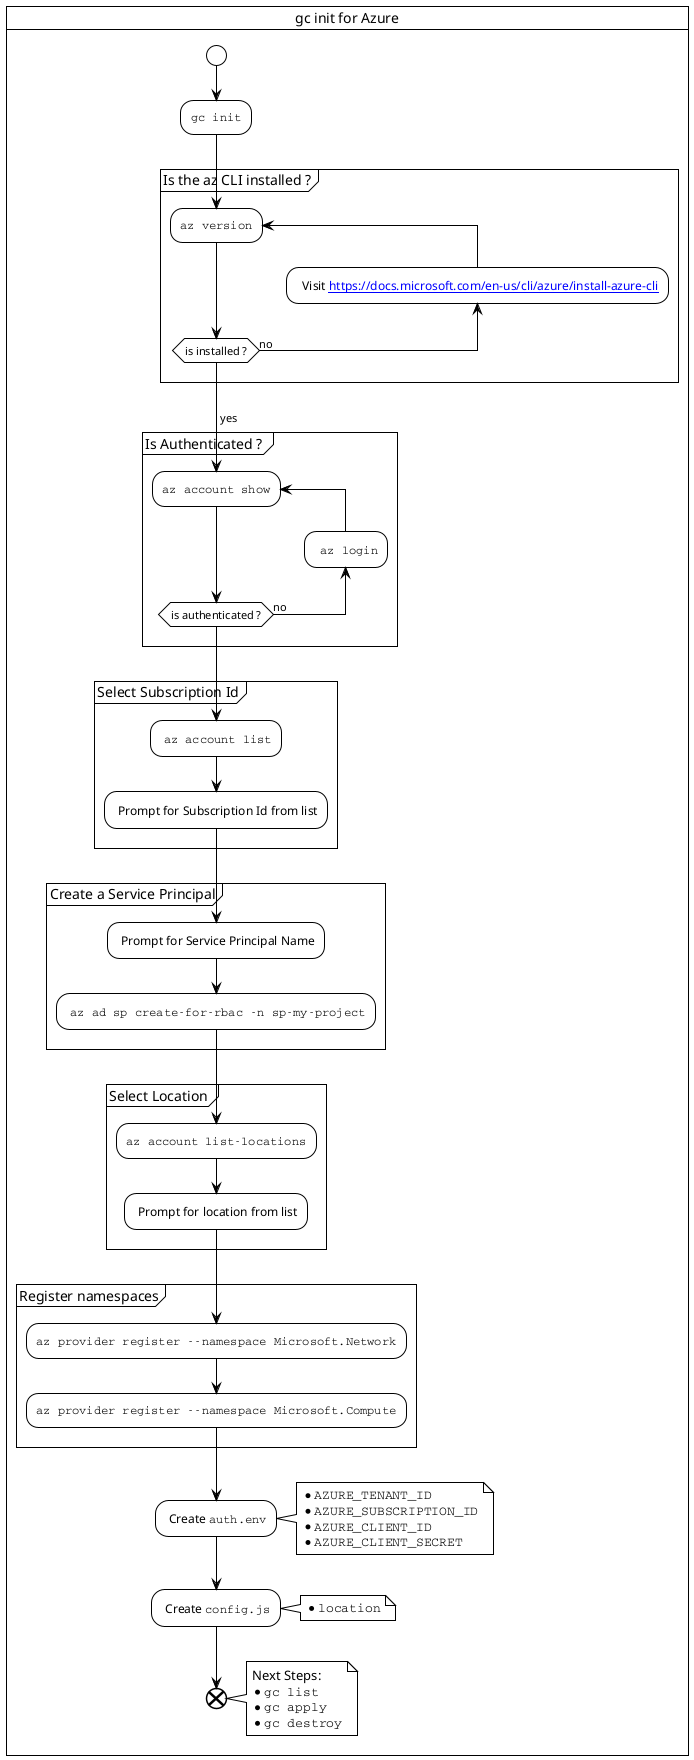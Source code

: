@startuml gc-init-azure
!theme plain

skinparam svgLinkTarget _blank

card "gc init for Azure" {
start

:""gc init"";

partition "Is the az CLI installed ?" {
repeat :""az version"";
backward:  Visit [[https://docs.microsoft.com/en-us/cli/azure/install-azure-cli]];
repeat while (is installed ?) is (no) 
->yes;
}

partition "Is Authenticated ? " {

repeat :""az account show"";
backward:  ""az login"";
repeat while (is authenticated ?) is (no) 

}

partition "Select Subscription Id" {
 
: ""az account list"";
: Prompt for Subscription Id from list;
}

partition "Create a Service Principal" {
: Prompt for Service Principal Name;
: ""az ad sp create-for-rbac -n sp-my-project"";
}

partition "Select Location " {
:""az account list-locations"";
: Prompt for location from list;
}

partition "Register namespaces" {
:""az provider register --namespace Microsoft.Network"";
:""az provider register --namespace Microsoft.Compute"";

}

: Create ""auth.env"";
note right
* ""AZURE_TENANT_ID""
* ""AZURE_SUBSCRIPTION_ID""
* ""AZURE_CLIENT_ID""
* ""AZURE_CLIENT_SECRET""
end note 

: Create ""config.js"";
note right
* ""location""
end note 
end

note right
Next Steps:
* ""gc list""
* ""gc apply""
* ""gc destroy""
end note 

}
@enduml
